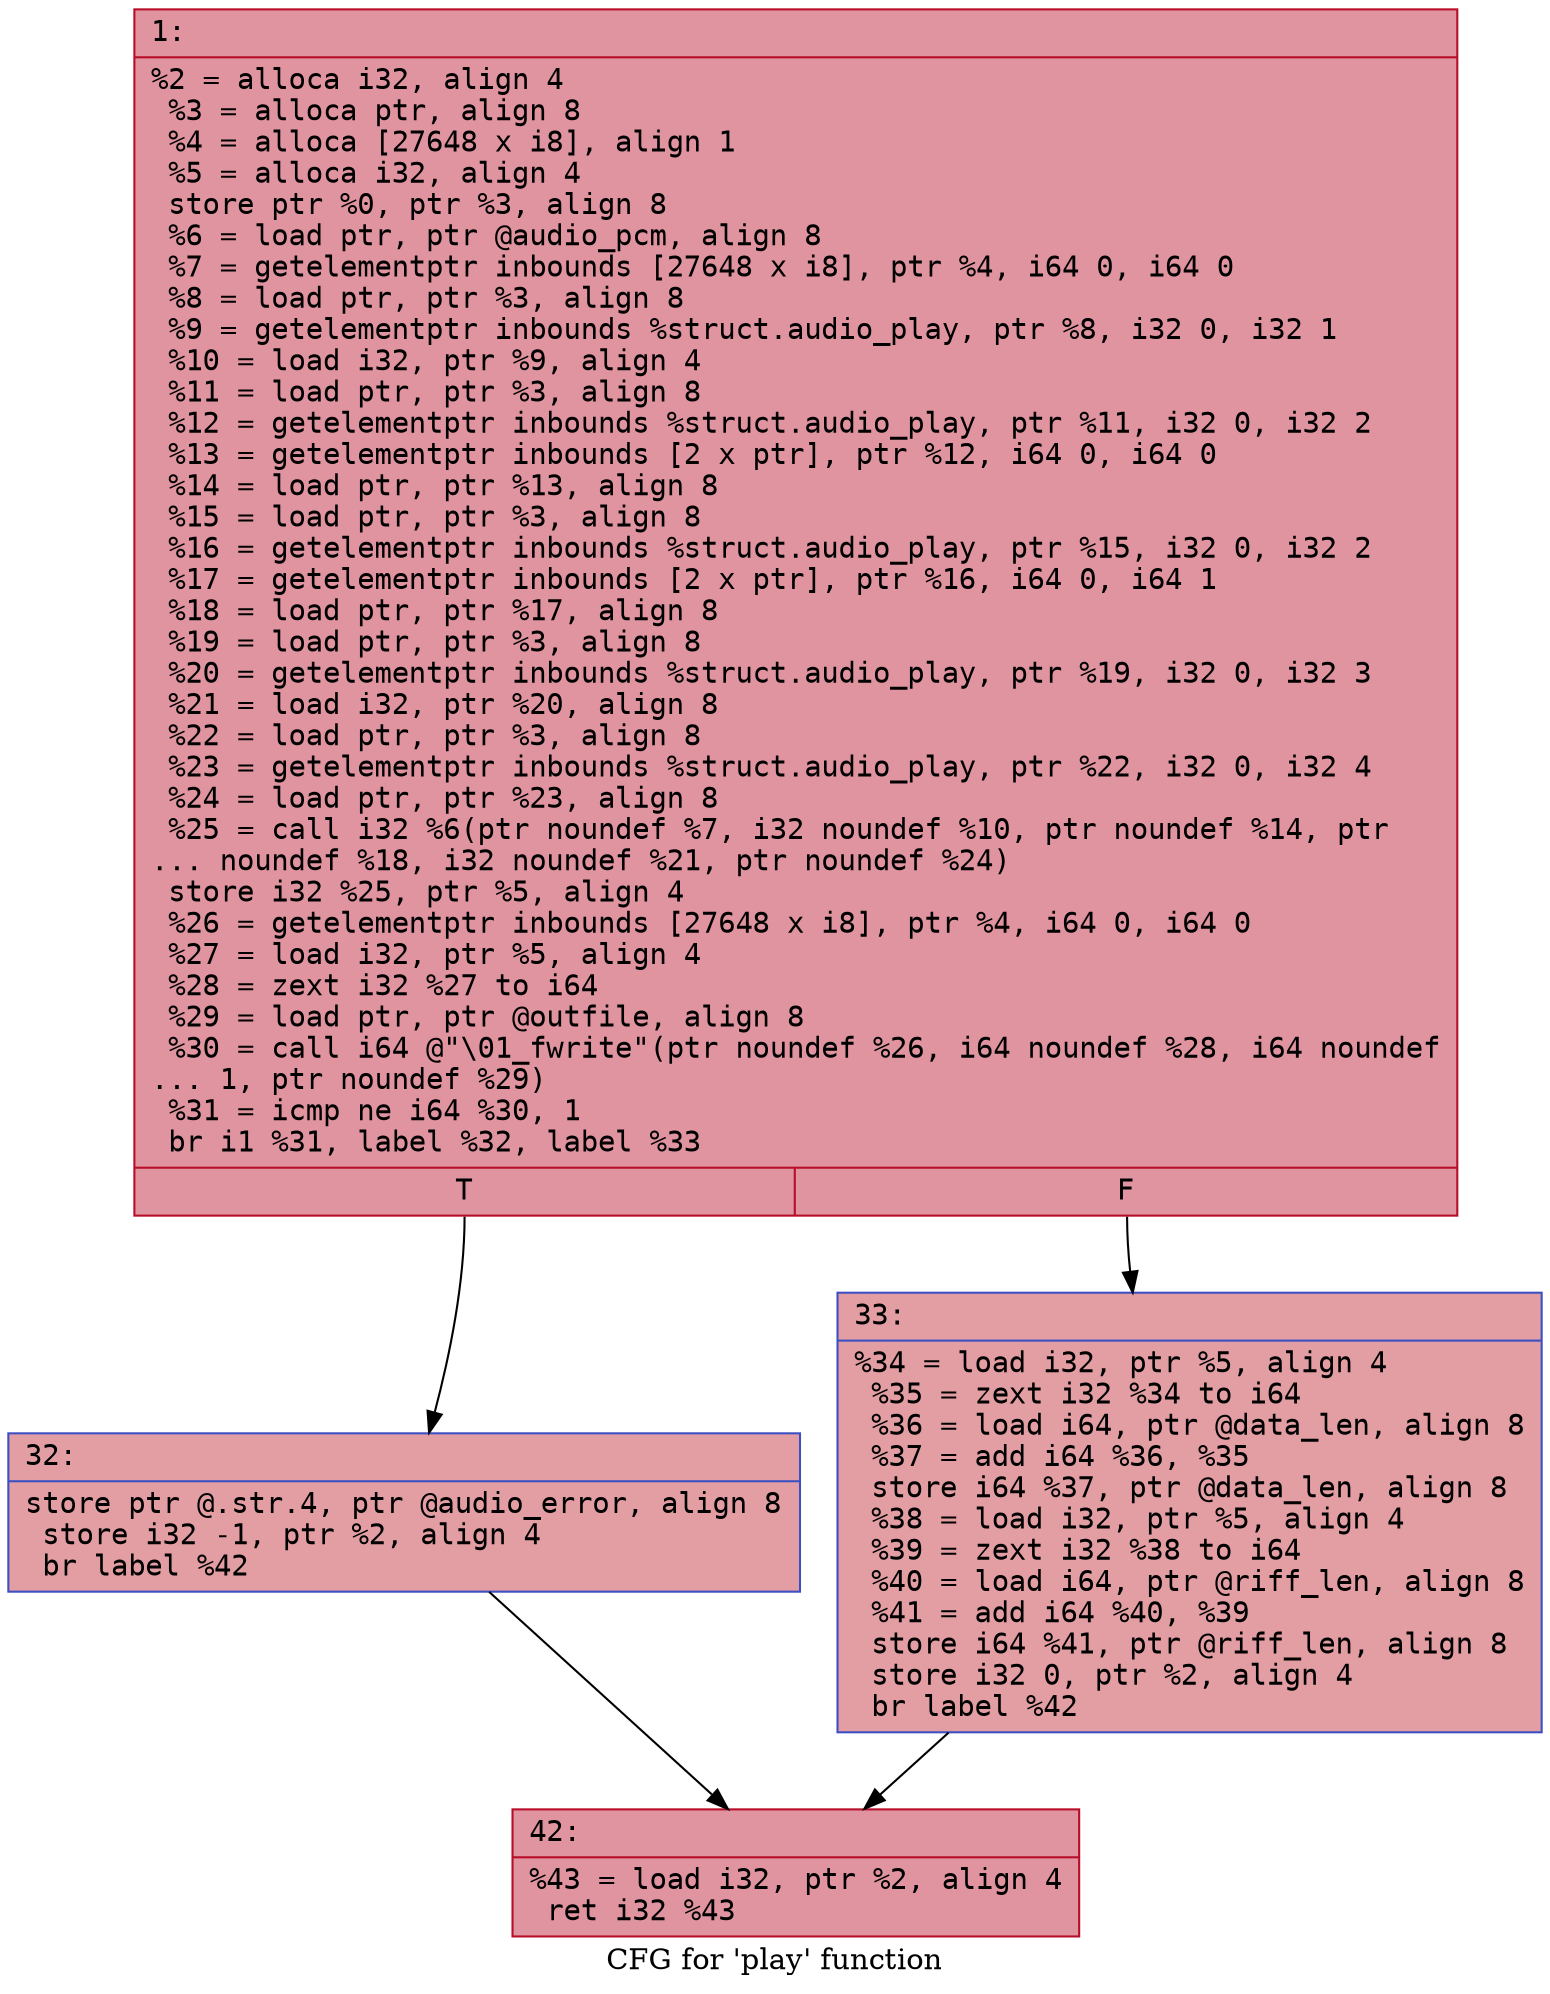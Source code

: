 digraph "CFG for 'play' function" {
	label="CFG for 'play' function";

	Node0x6000011905a0 [shape=record,color="#b70d28ff", style=filled, fillcolor="#b70d2870" fontname="Courier",label="{1:\l|  %2 = alloca i32, align 4\l  %3 = alloca ptr, align 8\l  %4 = alloca [27648 x i8], align 1\l  %5 = alloca i32, align 4\l  store ptr %0, ptr %3, align 8\l  %6 = load ptr, ptr @audio_pcm, align 8\l  %7 = getelementptr inbounds [27648 x i8], ptr %4, i64 0, i64 0\l  %8 = load ptr, ptr %3, align 8\l  %9 = getelementptr inbounds %struct.audio_play, ptr %8, i32 0, i32 1\l  %10 = load i32, ptr %9, align 4\l  %11 = load ptr, ptr %3, align 8\l  %12 = getelementptr inbounds %struct.audio_play, ptr %11, i32 0, i32 2\l  %13 = getelementptr inbounds [2 x ptr], ptr %12, i64 0, i64 0\l  %14 = load ptr, ptr %13, align 8\l  %15 = load ptr, ptr %3, align 8\l  %16 = getelementptr inbounds %struct.audio_play, ptr %15, i32 0, i32 2\l  %17 = getelementptr inbounds [2 x ptr], ptr %16, i64 0, i64 1\l  %18 = load ptr, ptr %17, align 8\l  %19 = load ptr, ptr %3, align 8\l  %20 = getelementptr inbounds %struct.audio_play, ptr %19, i32 0, i32 3\l  %21 = load i32, ptr %20, align 8\l  %22 = load ptr, ptr %3, align 8\l  %23 = getelementptr inbounds %struct.audio_play, ptr %22, i32 0, i32 4\l  %24 = load ptr, ptr %23, align 8\l  %25 = call i32 %6(ptr noundef %7, i32 noundef %10, ptr noundef %14, ptr\l... noundef %18, i32 noundef %21, ptr noundef %24)\l  store i32 %25, ptr %5, align 4\l  %26 = getelementptr inbounds [27648 x i8], ptr %4, i64 0, i64 0\l  %27 = load i32, ptr %5, align 4\l  %28 = zext i32 %27 to i64\l  %29 = load ptr, ptr @outfile, align 8\l  %30 = call i64 @\"\\01_fwrite\"(ptr noundef %26, i64 noundef %28, i64 noundef\l... 1, ptr noundef %29)\l  %31 = icmp ne i64 %30, 1\l  br i1 %31, label %32, label %33\l|{<s0>T|<s1>F}}"];
	Node0x6000011905a0:s0 -> Node0x6000011905f0[tooltip="1 -> 32\nProbability 50.00%" ];
	Node0x6000011905a0:s1 -> Node0x600001190640[tooltip="1 -> 33\nProbability 50.00%" ];
	Node0x6000011905f0 [shape=record,color="#3d50c3ff", style=filled, fillcolor="#be242e70" fontname="Courier",label="{32:\l|  store ptr @.str.4, ptr @audio_error, align 8\l  store i32 -1, ptr %2, align 4\l  br label %42\l}"];
	Node0x6000011905f0 -> Node0x600001190690[tooltip="32 -> 42\nProbability 100.00%" ];
	Node0x600001190640 [shape=record,color="#3d50c3ff", style=filled, fillcolor="#be242e70" fontname="Courier",label="{33:\l|  %34 = load i32, ptr %5, align 4\l  %35 = zext i32 %34 to i64\l  %36 = load i64, ptr @data_len, align 8\l  %37 = add i64 %36, %35\l  store i64 %37, ptr @data_len, align 8\l  %38 = load i32, ptr %5, align 4\l  %39 = zext i32 %38 to i64\l  %40 = load i64, ptr @riff_len, align 8\l  %41 = add i64 %40, %39\l  store i64 %41, ptr @riff_len, align 8\l  store i32 0, ptr %2, align 4\l  br label %42\l}"];
	Node0x600001190640 -> Node0x600001190690[tooltip="33 -> 42\nProbability 100.00%" ];
	Node0x600001190690 [shape=record,color="#b70d28ff", style=filled, fillcolor="#b70d2870" fontname="Courier",label="{42:\l|  %43 = load i32, ptr %2, align 4\l  ret i32 %43\l}"];
}
